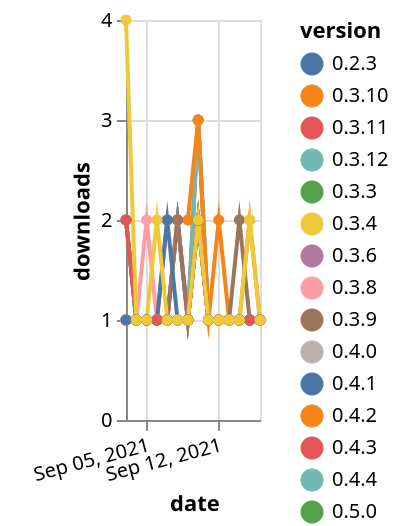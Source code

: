 {"$schema": "https://vega.github.io/schema/vega-lite/v5.json", "description": "A simple bar chart with embedded data.", "data": {"values": [{"date": "2021-09-03", "total": 223, "delta": 1, "version": "0.3.4"}, {"date": "2021-09-04", "total": 224, "delta": 1, "version": "0.3.4"}, {"date": "2021-09-05", "total": 225, "delta": 1, "version": "0.3.4"}, {"date": "2021-09-06", "total": 226, "delta": 1, "version": "0.3.4"}, {"date": "2021-09-07", "total": 227, "delta": 1, "version": "0.3.4"}, {"date": "2021-09-08", "total": 228, "delta": 1, "version": "0.3.4"}, {"date": "2021-09-09", "total": 229, "delta": 1, "version": "0.3.4"}, {"date": "2021-09-10", "total": 232, "delta": 3, "version": "0.3.4"}, {"date": "2021-09-11", "total": 233, "delta": 1, "version": "0.3.4"}, {"date": "2021-09-12", "total": 234, "delta": 1, "version": "0.3.4"}, {"date": "2021-09-13", "total": 235, "delta": 1, "version": "0.3.4"}, {"date": "2021-09-14", "total": 236, "delta": 1, "version": "0.3.4"}, {"date": "2021-09-15", "total": 237, "delta": 1, "version": "0.3.4"}, {"date": "2021-09-16", "total": 238, "delta": 1, "version": "0.3.4"}, {"date": "2021-09-03", "total": 188, "delta": 1, "version": "0.3.11"}, {"date": "2021-09-04", "total": 189, "delta": 1, "version": "0.3.11"}, {"date": "2021-09-05", "total": 190, "delta": 1, "version": "0.3.11"}, {"date": "2021-09-06", "total": 191, "delta": 1, "version": "0.3.11"}, {"date": "2021-09-07", "total": 193, "delta": 2, "version": "0.3.11"}, {"date": "2021-09-08", "total": 195, "delta": 2, "version": "0.3.11"}, {"date": "2021-09-09", "total": 196, "delta": 1, "version": "0.3.11"}, {"date": "2021-09-10", "total": 198, "delta": 2, "version": "0.3.11"}, {"date": "2021-09-11", "total": 199, "delta": 1, "version": "0.3.11"}, {"date": "2021-09-12", "total": 200, "delta": 1, "version": "0.3.11"}, {"date": "2021-09-13", "total": 201, "delta": 1, "version": "0.3.11"}, {"date": "2021-09-14", "total": 202, "delta": 1, "version": "0.3.11"}, {"date": "2021-09-15", "total": 203, "delta": 1, "version": "0.3.11"}, {"date": "2021-09-16", "total": 204, "delta": 1, "version": "0.3.11"}, {"date": "2021-09-03", "total": 180, "delta": 1, "version": "0.4.0"}, {"date": "2021-09-04", "total": 181, "delta": 1, "version": "0.4.0"}, {"date": "2021-09-05", "total": 182, "delta": 1, "version": "0.4.0"}, {"date": "2021-09-06", "total": 183, "delta": 1, "version": "0.4.0"}, {"date": "2021-09-07", "total": 184, "delta": 1, "version": "0.4.0"}, {"date": "2021-09-08", "total": 186, "delta": 2, "version": "0.4.0"}, {"date": "2021-09-09", "total": 187, "delta": 1, "version": "0.4.0"}, {"date": "2021-09-10", "total": 189, "delta": 2, "version": "0.4.0"}, {"date": "2021-09-11", "total": 190, "delta": 1, "version": "0.4.0"}, {"date": "2021-09-12", "total": 191, "delta": 1, "version": "0.4.0"}, {"date": "2021-09-13", "total": 192, "delta": 1, "version": "0.4.0"}, {"date": "2021-09-14", "total": 193, "delta": 1, "version": "0.4.0"}, {"date": "2021-09-15", "total": 194, "delta": 1, "version": "0.4.0"}, {"date": "2021-09-16", "total": 195, "delta": 1, "version": "0.4.0"}, {"date": "2021-09-03", "total": 203, "delta": 1, "version": "0.3.6"}, {"date": "2021-09-04", "total": 204, "delta": 1, "version": "0.3.6"}, {"date": "2021-09-05", "total": 205, "delta": 1, "version": "0.3.6"}, {"date": "2021-09-06", "total": 206, "delta": 1, "version": "0.3.6"}, {"date": "2021-09-07", "total": 207, "delta": 1, "version": "0.3.6"}, {"date": "2021-09-08", "total": 208, "delta": 1, "version": "0.3.6"}, {"date": "2021-09-09", "total": 209, "delta": 1, "version": "0.3.6"}, {"date": "2021-09-10", "total": 212, "delta": 3, "version": "0.3.6"}, {"date": "2021-09-11", "total": 213, "delta": 1, "version": "0.3.6"}, {"date": "2021-09-12", "total": 214, "delta": 1, "version": "0.3.6"}, {"date": "2021-09-13", "total": 215, "delta": 1, "version": "0.3.6"}, {"date": "2021-09-14", "total": 216, "delta": 1, "version": "0.3.6"}, {"date": "2021-09-15", "total": 217, "delta": 1, "version": "0.3.6"}, {"date": "2021-09-16", "total": 218, "delta": 1, "version": "0.3.6"}, {"date": "2021-09-03", "total": 237, "delta": 1, "version": "0.2.3"}, {"date": "2021-09-04", "total": 238, "delta": 1, "version": "0.2.3"}, {"date": "2021-09-05", "total": 239, "delta": 1, "version": "0.2.3"}, {"date": "2021-09-06", "total": 240, "delta": 1, "version": "0.2.3"}, {"date": "2021-09-07", "total": 241, "delta": 1, "version": "0.2.3"}, {"date": "2021-09-08", "total": 243, "delta": 2, "version": "0.2.3"}, {"date": "2021-09-09", "total": 244, "delta": 1, "version": "0.2.3"}, {"date": "2021-09-10", "total": 246, "delta": 2, "version": "0.2.3"}, {"date": "2021-09-11", "total": 247, "delta": 1, "version": "0.2.3"}, {"date": "2021-09-12", "total": 248, "delta": 1, "version": "0.2.3"}, {"date": "2021-09-13", "total": 249, "delta": 1, "version": "0.2.3"}, {"date": "2021-09-14", "total": 250, "delta": 1, "version": "0.2.3"}, {"date": "2021-09-15", "total": 251, "delta": 1, "version": "0.2.3"}, {"date": "2021-09-16", "total": 252, "delta": 1, "version": "0.2.3"}, {"date": "2021-09-03", "total": 94, "delta": 2, "version": "0.4.4"}, {"date": "2021-09-04", "total": 95, "delta": 1, "version": "0.4.4"}, {"date": "2021-09-05", "total": 96, "delta": 1, "version": "0.4.4"}, {"date": "2021-09-06", "total": 97, "delta": 1, "version": "0.4.4"}, {"date": "2021-09-07", "total": 98, "delta": 1, "version": "0.4.4"}, {"date": "2021-09-08", "total": 99, "delta": 1, "version": "0.4.4"}, {"date": "2021-09-09", "total": 100, "delta": 1, "version": "0.4.4"}, {"date": "2021-09-10", "total": 102, "delta": 2, "version": "0.4.4"}, {"date": "2021-09-11", "total": 103, "delta": 1, "version": "0.4.4"}, {"date": "2021-09-12", "total": 104, "delta": 1, "version": "0.4.4"}, {"date": "2021-09-13", "total": 105, "delta": 1, "version": "0.4.4"}, {"date": "2021-09-14", "total": 106, "delta": 1, "version": "0.4.4"}, {"date": "2021-09-15", "total": 107, "delta": 1, "version": "0.4.4"}, {"date": "2021-09-16", "total": 108, "delta": 1, "version": "0.4.4"}, {"date": "2021-09-03", "total": 161, "delta": 1, "version": "0.4.2"}, {"date": "2021-09-04", "total": 162, "delta": 1, "version": "0.4.2"}, {"date": "2021-09-05", "total": 163, "delta": 1, "version": "0.4.2"}, {"date": "2021-09-06", "total": 164, "delta": 1, "version": "0.4.2"}, {"date": "2021-09-07", "total": 165, "delta": 1, "version": "0.4.2"}, {"date": "2021-09-08", "total": 166, "delta": 1, "version": "0.4.2"}, {"date": "2021-09-09", "total": 167, "delta": 1, "version": "0.4.2"}, {"date": "2021-09-10", "total": 169, "delta": 2, "version": "0.4.2"}, {"date": "2021-09-11", "total": 170, "delta": 1, "version": "0.4.2"}, {"date": "2021-09-12", "total": 172, "delta": 2, "version": "0.4.2"}, {"date": "2021-09-13", "total": 173, "delta": 1, "version": "0.4.2"}, {"date": "2021-09-14", "total": 174, "delta": 1, "version": "0.4.2"}, {"date": "2021-09-15", "total": 176, "delta": 2, "version": "0.4.2"}, {"date": "2021-09-16", "total": 177, "delta": 1, "version": "0.4.2"}, {"date": "2021-09-03", "total": 219, "delta": 1, "version": "0.3.3"}, {"date": "2021-09-04", "total": 220, "delta": 1, "version": "0.3.3"}, {"date": "2021-09-05", "total": 221, "delta": 1, "version": "0.3.3"}, {"date": "2021-09-06", "total": 222, "delta": 1, "version": "0.3.3"}, {"date": "2021-09-07", "total": 223, "delta": 1, "version": "0.3.3"}, {"date": "2021-09-08", "total": 224, "delta": 1, "version": "0.3.3"}, {"date": "2021-09-09", "total": 225, "delta": 1, "version": "0.3.3"}, {"date": "2021-09-10", "total": 227, "delta": 2, "version": "0.3.3"}, {"date": "2021-09-11", "total": 228, "delta": 1, "version": "0.3.3"}, {"date": "2021-09-12", "total": 229, "delta": 1, "version": "0.3.3"}, {"date": "2021-09-13", "total": 230, "delta": 1, "version": "0.3.3"}, {"date": "2021-09-14", "total": 231, "delta": 1, "version": "0.3.3"}, {"date": "2021-09-15", "total": 232, "delta": 1, "version": "0.3.3"}, {"date": "2021-09-16", "total": 233, "delta": 1, "version": "0.3.3"}, {"date": "2021-09-03", "total": 175, "delta": 1, "version": "0.3.12"}, {"date": "2021-09-04", "total": 176, "delta": 1, "version": "0.3.12"}, {"date": "2021-09-05", "total": 177, "delta": 1, "version": "0.3.12"}, {"date": "2021-09-06", "total": 178, "delta": 1, "version": "0.3.12"}, {"date": "2021-09-07", "total": 179, "delta": 1, "version": "0.3.12"}, {"date": "2021-09-08", "total": 180, "delta": 1, "version": "0.3.12"}, {"date": "2021-09-09", "total": 181, "delta": 1, "version": "0.3.12"}, {"date": "2021-09-10", "total": 184, "delta": 3, "version": "0.3.12"}, {"date": "2021-09-11", "total": 185, "delta": 1, "version": "0.3.12"}, {"date": "2021-09-12", "total": 186, "delta": 1, "version": "0.3.12"}, {"date": "2021-09-13", "total": 187, "delta": 1, "version": "0.3.12"}, {"date": "2021-09-14", "total": 188, "delta": 1, "version": "0.3.12"}, {"date": "2021-09-15", "total": 189, "delta": 1, "version": "0.3.12"}, {"date": "2021-09-16", "total": 190, "delta": 1, "version": "0.3.12"}, {"date": "2021-09-03", "total": 293, "delta": 1, "version": "0.3.10"}, {"date": "2021-09-04", "total": 294, "delta": 1, "version": "0.3.10"}, {"date": "2021-09-05", "total": 295, "delta": 1, "version": "0.3.10"}, {"date": "2021-09-06", "total": 296, "delta": 1, "version": "0.3.10"}, {"date": "2021-09-07", "total": 297, "delta": 1, "version": "0.3.10"}, {"date": "2021-09-08", "total": 299, "delta": 2, "version": "0.3.10"}, {"date": "2021-09-09", "total": 301, "delta": 2, "version": "0.3.10"}, {"date": "2021-09-10", "total": 304, "delta": 3, "version": "0.3.10"}, {"date": "2021-09-11", "total": 305, "delta": 1, "version": "0.3.10"}, {"date": "2021-09-12", "total": 306, "delta": 1, "version": "0.3.10"}, {"date": "2021-09-13", "total": 307, "delta": 1, "version": "0.3.10"}, {"date": "2021-09-14", "total": 308, "delta": 1, "version": "0.3.10"}, {"date": "2021-09-15", "total": 309, "delta": 1, "version": "0.3.10"}, {"date": "2021-09-16", "total": 310, "delta": 1, "version": "0.3.10"}, {"date": "2021-09-03", "total": 195, "delta": 2, "version": "0.3.9"}, {"date": "2021-09-04", "total": 196, "delta": 1, "version": "0.3.9"}, {"date": "2021-09-05", "total": 197, "delta": 1, "version": "0.3.9"}, {"date": "2021-09-06", "total": 198, "delta": 1, "version": "0.3.9"}, {"date": "2021-09-07", "total": 199, "delta": 1, "version": "0.3.9"}, {"date": "2021-09-08", "total": 201, "delta": 2, "version": "0.3.9"}, {"date": "2021-09-09", "total": 202, "delta": 1, "version": "0.3.9"}, {"date": "2021-09-10", "total": 204, "delta": 2, "version": "0.3.9"}, {"date": "2021-09-11", "total": 205, "delta": 1, "version": "0.3.9"}, {"date": "2021-09-12", "total": 206, "delta": 1, "version": "0.3.9"}, {"date": "2021-09-13", "total": 207, "delta": 1, "version": "0.3.9"}, {"date": "2021-09-14", "total": 209, "delta": 2, "version": "0.3.9"}, {"date": "2021-09-15", "total": 210, "delta": 1, "version": "0.3.9"}, {"date": "2021-09-16", "total": 211, "delta": 1, "version": "0.3.9"}, {"date": "2021-09-03", "total": 203, "delta": 1, "version": "0.3.8"}, {"date": "2021-09-04", "total": 204, "delta": 1, "version": "0.3.8"}, {"date": "2021-09-05", "total": 206, "delta": 2, "version": "0.3.8"}, {"date": "2021-09-06", "total": 207, "delta": 1, "version": "0.3.8"}, {"date": "2021-09-07", "total": 208, "delta": 1, "version": "0.3.8"}, {"date": "2021-09-08", "total": 209, "delta": 1, "version": "0.3.8"}, {"date": "2021-09-09", "total": 210, "delta": 1, "version": "0.3.8"}, {"date": "2021-09-10", "total": 212, "delta": 2, "version": "0.3.8"}, {"date": "2021-09-11", "total": 213, "delta": 1, "version": "0.3.8"}, {"date": "2021-09-12", "total": 214, "delta": 1, "version": "0.3.8"}, {"date": "2021-09-13", "total": 215, "delta": 1, "version": "0.3.8"}, {"date": "2021-09-14", "total": 216, "delta": 1, "version": "0.3.8"}, {"date": "2021-09-15", "total": 217, "delta": 1, "version": "0.3.8"}, {"date": "2021-09-16", "total": 218, "delta": 1, "version": "0.3.8"}, {"date": "2021-09-03", "total": 171, "delta": 1, "version": "0.4.1"}, {"date": "2021-09-04", "total": 172, "delta": 1, "version": "0.4.1"}, {"date": "2021-09-05", "total": 173, "delta": 1, "version": "0.4.1"}, {"date": "2021-09-06", "total": 174, "delta": 1, "version": "0.4.1"}, {"date": "2021-09-07", "total": 176, "delta": 2, "version": "0.4.1"}, {"date": "2021-09-08", "total": 177, "delta": 1, "version": "0.4.1"}, {"date": "2021-09-09", "total": 178, "delta": 1, "version": "0.4.1"}, {"date": "2021-09-10", "total": 180, "delta": 2, "version": "0.4.1"}, {"date": "2021-09-11", "total": 181, "delta": 1, "version": "0.4.1"}, {"date": "2021-09-12", "total": 182, "delta": 1, "version": "0.4.1"}, {"date": "2021-09-13", "total": 183, "delta": 1, "version": "0.4.1"}, {"date": "2021-09-14", "total": 184, "delta": 1, "version": "0.4.1"}, {"date": "2021-09-15", "total": 185, "delta": 1, "version": "0.4.1"}, {"date": "2021-09-16", "total": 186, "delta": 1, "version": "0.4.1"}, {"date": "2021-09-03", "total": 52, "delta": 2, "version": "0.5.0"}, {"date": "2021-09-04", "total": 53, "delta": 1, "version": "0.5.0"}, {"date": "2021-09-05", "total": 54, "delta": 1, "version": "0.5.0"}, {"date": "2021-09-06", "total": 55, "delta": 1, "version": "0.5.0"}, {"date": "2021-09-07", "total": 56, "delta": 1, "version": "0.5.0"}, {"date": "2021-09-08", "total": 57, "delta": 1, "version": "0.5.0"}, {"date": "2021-09-09", "total": 58, "delta": 1, "version": "0.5.0"}, {"date": "2021-09-10", "total": 60, "delta": 2, "version": "0.5.0"}, {"date": "2021-09-11", "total": 61, "delta": 1, "version": "0.5.0"}, {"date": "2021-09-12", "total": 62, "delta": 1, "version": "0.5.0"}, {"date": "2021-09-13", "total": 63, "delta": 1, "version": "0.5.0"}, {"date": "2021-09-14", "total": 64, "delta": 1, "version": "0.5.0"}, {"date": "2021-09-15", "total": 65, "delta": 1, "version": "0.5.0"}, {"date": "2021-09-16", "total": 66, "delta": 1, "version": "0.5.0"}, {"date": "2021-09-03", "total": 251, "delta": 2, "version": "0.4.3"}, {"date": "2021-09-04", "total": 252, "delta": 1, "version": "0.4.3"}, {"date": "2021-09-05", "total": 253, "delta": 1, "version": "0.4.3"}, {"date": "2021-09-06", "total": 254, "delta": 1, "version": "0.4.3"}, {"date": "2021-09-07", "total": 255, "delta": 1, "version": "0.4.3"}, {"date": "2021-09-08", "total": 256, "delta": 1, "version": "0.4.3"}, {"date": "2021-09-09", "total": 257, "delta": 1, "version": "0.4.3"}, {"date": "2021-09-10", "total": 259, "delta": 2, "version": "0.4.3"}, {"date": "2021-09-11", "total": 260, "delta": 1, "version": "0.4.3"}, {"date": "2021-09-12", "total": 261, "delta": 1, "version": "0.4.3"}, {"date": "2021-09-13", "total": 262, "delta": 1, "version": "0.4.3"}, {"date": "2021-09-14", "total": 263, "delta": 1, "version": "0.4.3"}, {"date": "2021-09-15", "total": 264, "delta": 1, "version": "0.4.3"}, {"date": "2021-09-16", "total": 265, "delta": 1, "version": "0.4.3"}, {"date": "2021-09-03", "total": 57, "delta": 4, "version": "0.5.1"}, {"date": "2021-09-04", "total": 58, "delta": 1, "version": "0.5.1"}, {"date": "2021-09-05", "total": 59, "delta": 1, "version": "0.5.1"}, {"date": "2021-09-06", "total": 61, "delta": 2, "version": "0.5.1"}, {"date": "2021-09-07", "total": 62, "delta": 1, "version": "0.5.1"}, {"date": "2021-09-08", "total": 63, "delta": 1, "version": "0.5.1"}, {"date": "2021-09-09", "total": 64, "delta": 1, "version": "0.5.1"}, {"date": "2021-09-10", "total": 66, "delta": 2, "version": "0.5.1"}, {"date": "2021-09-11", "total": 67, "delta": 1, "version": "0.5.1"}, {"date": "2021-09-12", "total": 68, "delta": 1, "version": "0.5.1"}, {"date": "2021-09-13", "total": 69, "delta": 1, "version": "0.5.1"}, {"date": "2021-09-14", "total": 70, "delta": 1, "version": "0.5.1"}, {"date": "2021-09-15", "total": 72, "delta": 2, "version": "0.5.1"}, {"date": "2021-09-16", "total": 73, "delta": 1, "version": "0.5.1"}]}, "width": "container", "mark": {"type": "line", "point": {"filled": true}}, "encoding": {"x": {"field": "date", "type": "temporal", "timeUnit": "yearmonthdate", "title": "date", "axis": {"labelAngle": -15}}, "y": {"field": "delta", "type": "quantitative", "title": "downloads"}, "color": {"field": "version", "type": "nominal"}, "tooltip": {"field": "delta"}}}